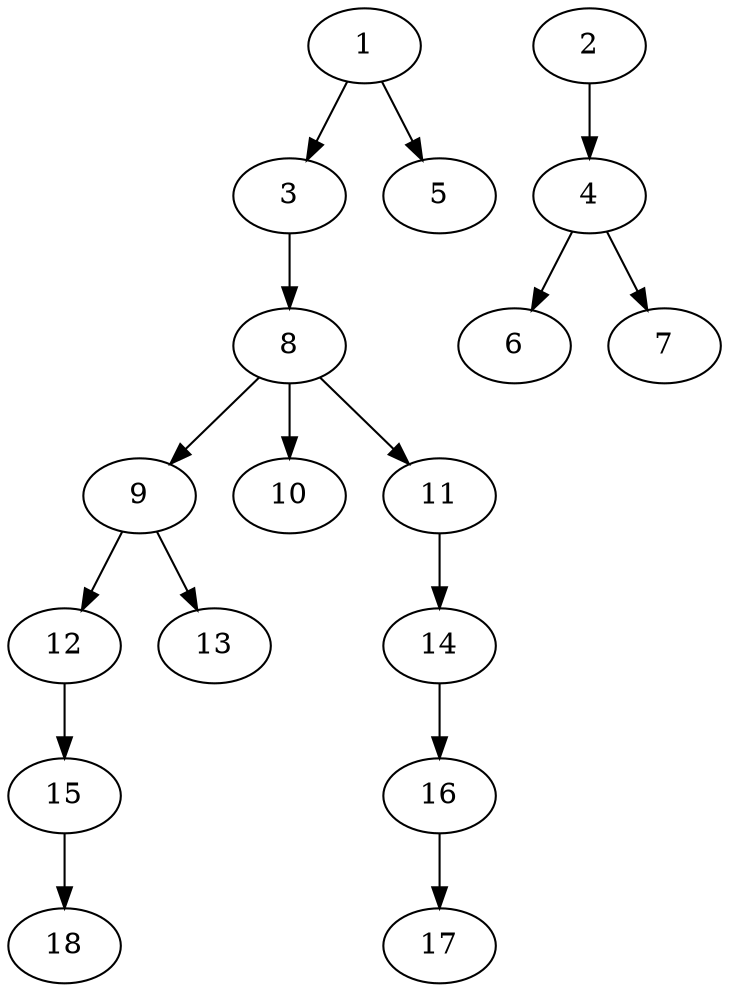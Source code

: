 // DAG (tier=1-easy, mode=compute, n=18, ccr=0.259, fat=0.468, density=0.326, regular=0.695, jump=0.035, mindata=262144, maxdata=2097152)
// DAG automatically generated by daggen at Sun Aug 24 16:33:32 2025
// /home/ermia/Project/Environments/daggen/bin/daggen --dot --ccr 0.259 --fat 0.468 --regular 0.695 --density 0.326 --jump 0.035 --mindata 262144 --maxdata 2097152 -n 18 
digraph G {
  1 [size="402461769964606", alpha="0.03", expect_size="201230884982303"]
  1 -> 3 [size ="15107581018112"]
  1 -> 5 [size ="15107581018112"]
  2 [size="20072282022660648", alpha="0.12", expect_size="10036141011330324"]
  2 -> 4 [size ="14133160312832"]
  3 [size="5387796092102377472", alpha="0.16", expect_size="2693898046051188736"]
  3 -> 8 [size ="24586540285952"]
  4 [size="9651846150505796", alpha="0.20", expect_size="4825923075252898"]
  4 -> 6 [size ="4781716275200"]
  4 -> 7 [size ="4781716275200"]
  5 [size="86066159164419", alpha="0.16", expect_size="43033079582209"]
  6 [size="1302673221798726", alpha="0.13", expect_size="651336610899363"]
  7 [size="218295724604112", alpha="0.16", expect_size="109147862302056"]
  8 [size="6441168373349875712", alpha="0.10", expect_size="3220584186674937856"]
  8 -> 9 [size ="27694897037312"]
  8 -> 10 [size ="27694897037312"]
  8 -> 11 [size ="27694897037312"]
  9 [size="1415325412010050", alpha="0.08", expect_size="707662706005025"]
  9 -> 12 [size ="24816857907200"]
  9 -> 13 [size ="24816857907200"]
  10 [size="767206769679138816", alpha="0.03", expect_size="383603384839569408"]
  11 [size="13717157517783042", alpha="0.13", expect_size="6858578758891521"]
  11 -> 14 [size ="7811681484800"]
  12 [size="546791293641064", alpha="0.12", expect_size="273395646820532"]
  12 -> 15 [size ="8608129482752"]
  13 [size="16882964079457380", alpha="0.04", expect_size="8441482039728690"]
  14 [size="2889889651940655104", alpha="0.17", expect_size="1444944825970327552"]
  14 -> 16 [size ="16230958235648"]
  15 [size="4267420131677700096", alpha="0.12", expect_size="2133710065838850048"]
  15 -> 18 [size ="21047487234048"]
  16 [size="1108898333255782", alpha="0.11", expect_size="554449166627891"]
  16 -> 17 [size ="20466894897152"]
  17 [size="37211676826103656", alpha="0.01", expect_size="18605838413051828"]
  18 [size="7803487374930870272", alpha="0.07", expect_size="3901743687465435136"]
}